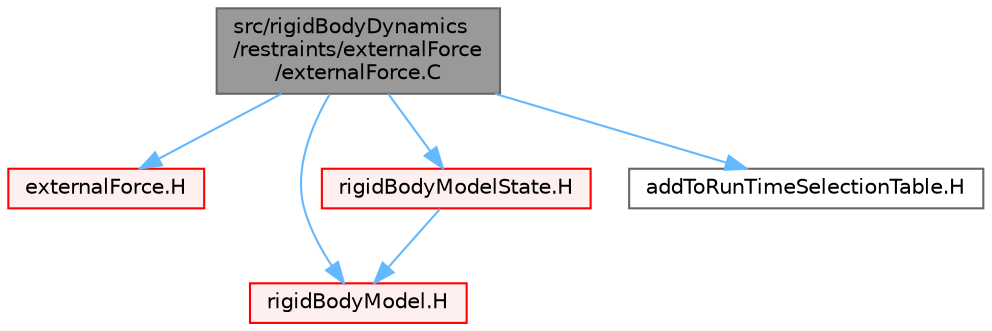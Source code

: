 digraph "src/rigidBodyDynamics/restraints/externalForce/externalForce.C"
{
 // LATEX_PDF_SIZE
  bgcolor="transparent";
  edge [fontname=Helvetica,fontsize=10,labelfontname=Helvetica,labelfontsize=10];
  node [fontname=Helvetica,fontsize=10,shape=box,height=0.2,width=0.4];
  Node1 [id="Node000001",label="src/rigidBodyDynamics\l/restraints/externalForce\l/externalForce.C",height=0.2,width=0.4,color="gray40", fillcolor="grey60", style="filled", fontcolor="black",tooltip=" "];
  Node1 -> Node2 [id="edge1_Node000001_Node000002",color="steelblue1",style="solid",tooltip=" "];
  Node2 [id="Node000002",label="externalForce.H",height=0.2,width=0.4,color="red", fillcolor="#FFF0F0", style="filled",URL="$externalForce_8H.html",tooltip=" "];
  Node1 -> Node183 [id="edge2_Node000001_Node000183",color="steelblue1",style="solid",tooltip=" "];
  Node183 [id="Node000183",label="rigidBodyModel.H",height=0.2,width=0.4,color="red", fillcolor="#FFF0F0", style="filled",URL="$rigidBodyModel_8H.html",tooltip=" "];
  Node1 -> Node182 [id="edge3_Node000001_Node000182",color="steelblue1",style="solid",tooltip=" "];
  Node182 [id="Node000182",label="rigidBodyModelState.H",height=0.2,width=0.4,color="red", fillcolor="#FFF0F0", style="filled",URL="$rigidBodyModelState_8H.html",tooltip=" "];
  Node182 -> Node183 [id="edge4_Node000182_Node000183",color="steelblue1",style="solid",tooltip=" "];
  Node1 -> Node248 [id="edge5_Node000001_Node000248",color="steelblue1",style="solid",tooltip=" "];
  Node248 [id="Node000248",label="addToRunTimeSelectionTable.H",height=0.2,width=0.4,color="grey40", fillcolor="white", style="filled",URL="$addToRunTimeSelectionTable_8H.html",tooltip="Macros for easy insertion into run-time selection tables."];
}
